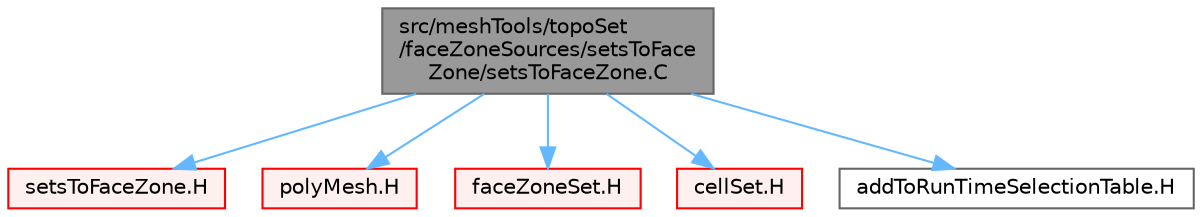 digraph "src/meshTools/topoSet/faceZoneSources/setsToFaceZone/setsToFaceZone.C"
{
 // LATEX_PDF_SIZE
  bgcolor="transparent";
  edge [fontname=Helvetica,fontsize=10,labelfontname=Helvetica,labelfontsize=10];
  node [fontname=Helvetica,fontsize=10,shape=box,height=0.2,width=0.4];
  Node1 [id="Node000001",label="src/meshTools/topoSet\l/faceZoneSources/setsToFace\lZone/setsToFaceZone.C",height=0.2,width=0.4,color="gray40", fillcolor="grey60", style="filled", fontcolor="black",tooltip=" "];
  Node1 -> Node2 [id="edge1_Node000001_Node000002",color="steelblue1",style="solid",tooltip=" "];
  Node2 [id="Node000002",label="setsToFaceZone.H",height=0.2,width=0.4,color="red", fillcolor="#FFF0F0", style="filled",URL="$setsToFaceZone_8H.html",tooltip=" "];
  Node1 -> Node216 [id="edge2_Node000001_Node000216",color="steelblue1",style="solid",tooltip=" "];
  Node216 [id="Node000216",label="polyMesh.H",height=0.2,width=0.4,color="red", fillcolor="#FFF0F0", style="filled",URL="$polyMesh_8H.html",tooltip=" "];
  Node1 -> Node282 [id="edge3_Node000001_Node000282",color="steelblue1",style="solid",tooltip=" "];
  Node282 [id="Node000282",label="faceZoneSet.H",height=0.2,width=0.4,color="red", fillcolor="#FFF0F0", style="filled",URL="$faceZoneSet_8H.html",tooltip=" "];
  Node1 -> Node285 [id="edge4_Node000001_Node000285",color="steelblue1",style="solid",tooltip=" "];
  Node285 [id="Node000285",label="cellSet.H",height=0.2,width=0.4,color="red", fillcolor="#FFF0F0", style="filled",URL="$cellSet_8H.html",tooltip=" "];
  Node1 -> Node286 [id="edge5_Node000001_Node000286",color="steelblue1",style="solid",tooltip=" "];
  Node286 [id="Node000286",label="addToRunTimeSelectionTable.H",height=0.2,width=0.4,color="grey40", fillcolor="white", style="filled",URL="$addToRunTimeSelectionTable_8H.html",tooltip="Macros for easy insertion into run-time selection tables."];
}
